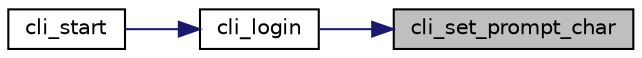 digraph "cli_set_prompt_char"
{
 // LATEX_PDF_SIZE
  edge [fontname="Helvetica",fontsize="10",labelfontname="Helvetica",labelfontsize="10"];
  node [fontname="Helvetica",fontsize="10",shape=record];
  rankdir="RL";
  Node1 [label="cli_set_prompt_char",height=0.2,width=0.4,color="black", fillcolor="grey75", style="filled", fontcolor="black",tooltip=" "];
  Node1 -> Node2 [dir="back",color="midnightblue",fontsize="10",style="solid",fontname="Helvetica"];
  Node2 [label="cli_login",height=0.2,width=0.4,color="black", fillcolor="white", style="filled",URL="$cli_8h.html#adfb681fae971d930156a33bec17dc0e2",tooltip=" "];
  Node2 -> Node3 [dir="back",color="midnightblue",fontsize="10",style="solid",fontname="Helvetica"];
  Node3 [label="cli_start",height=0.2,width=0.4,color="black", fillcolor="white", style="filled",URL="$cli_8h.html#abc6bdac7e98bd4ea4b80dc814cb1d59f",tooltip=" "];
}
